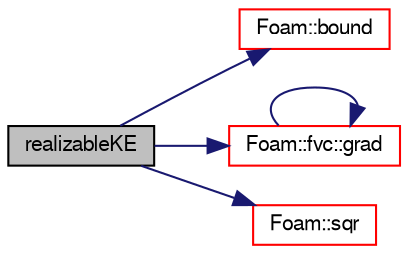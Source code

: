 digraph "realizableKE"
{
  bgcolor="transparent";
  edge [fontname="FreeSans",fontsize="10",labelfontname="FreeSans",labelfontsize="10"];
  node [fontname="FreeSans",fontsize="10",shape=record];
  rankdir="LR";
  Node0 [label="realizableKE",height=0.2,width=0.4,color="black", fillcolor="grey75", style="filled", fontcolor="black"];
  Node0 -> Node1 [color="midnightblue",fontsize="10",style="solid",fontname="FreeSans"];
  Node1 [label="Foam::bound",height=0.2,width=0.4,color="red",URL="$a21124.html#a334b2a2d0ce7997d360f7a018174a077",tooltip="Bound the given scalar field if it has gone unbounded. "];
  Node0 -> Node315 [color="midnightblue",fontsize="10",style="solid",fontname="FreeSans"];
  Node315 [label="Foam::fvc::grad",height=0.2,width=0.4,color="red",URL="$a21134.html#a7c00ec90ecc15ed3005255e42c52827a"];
  Node315 -> Node315 [color="midnightblue",fontsize="10",style="solid",fontname="FreeSans"];
  Node0 -> Node317 [color="midnightblue",fontsize="10",style="solid",fontname="FreeSans"];
  Node317 [label="Foam::sqr",height=0.2,width=0.4,color="red",URL="$a21124.html#a277dc11c581d53826ab5090b08f3b17b"];
}

